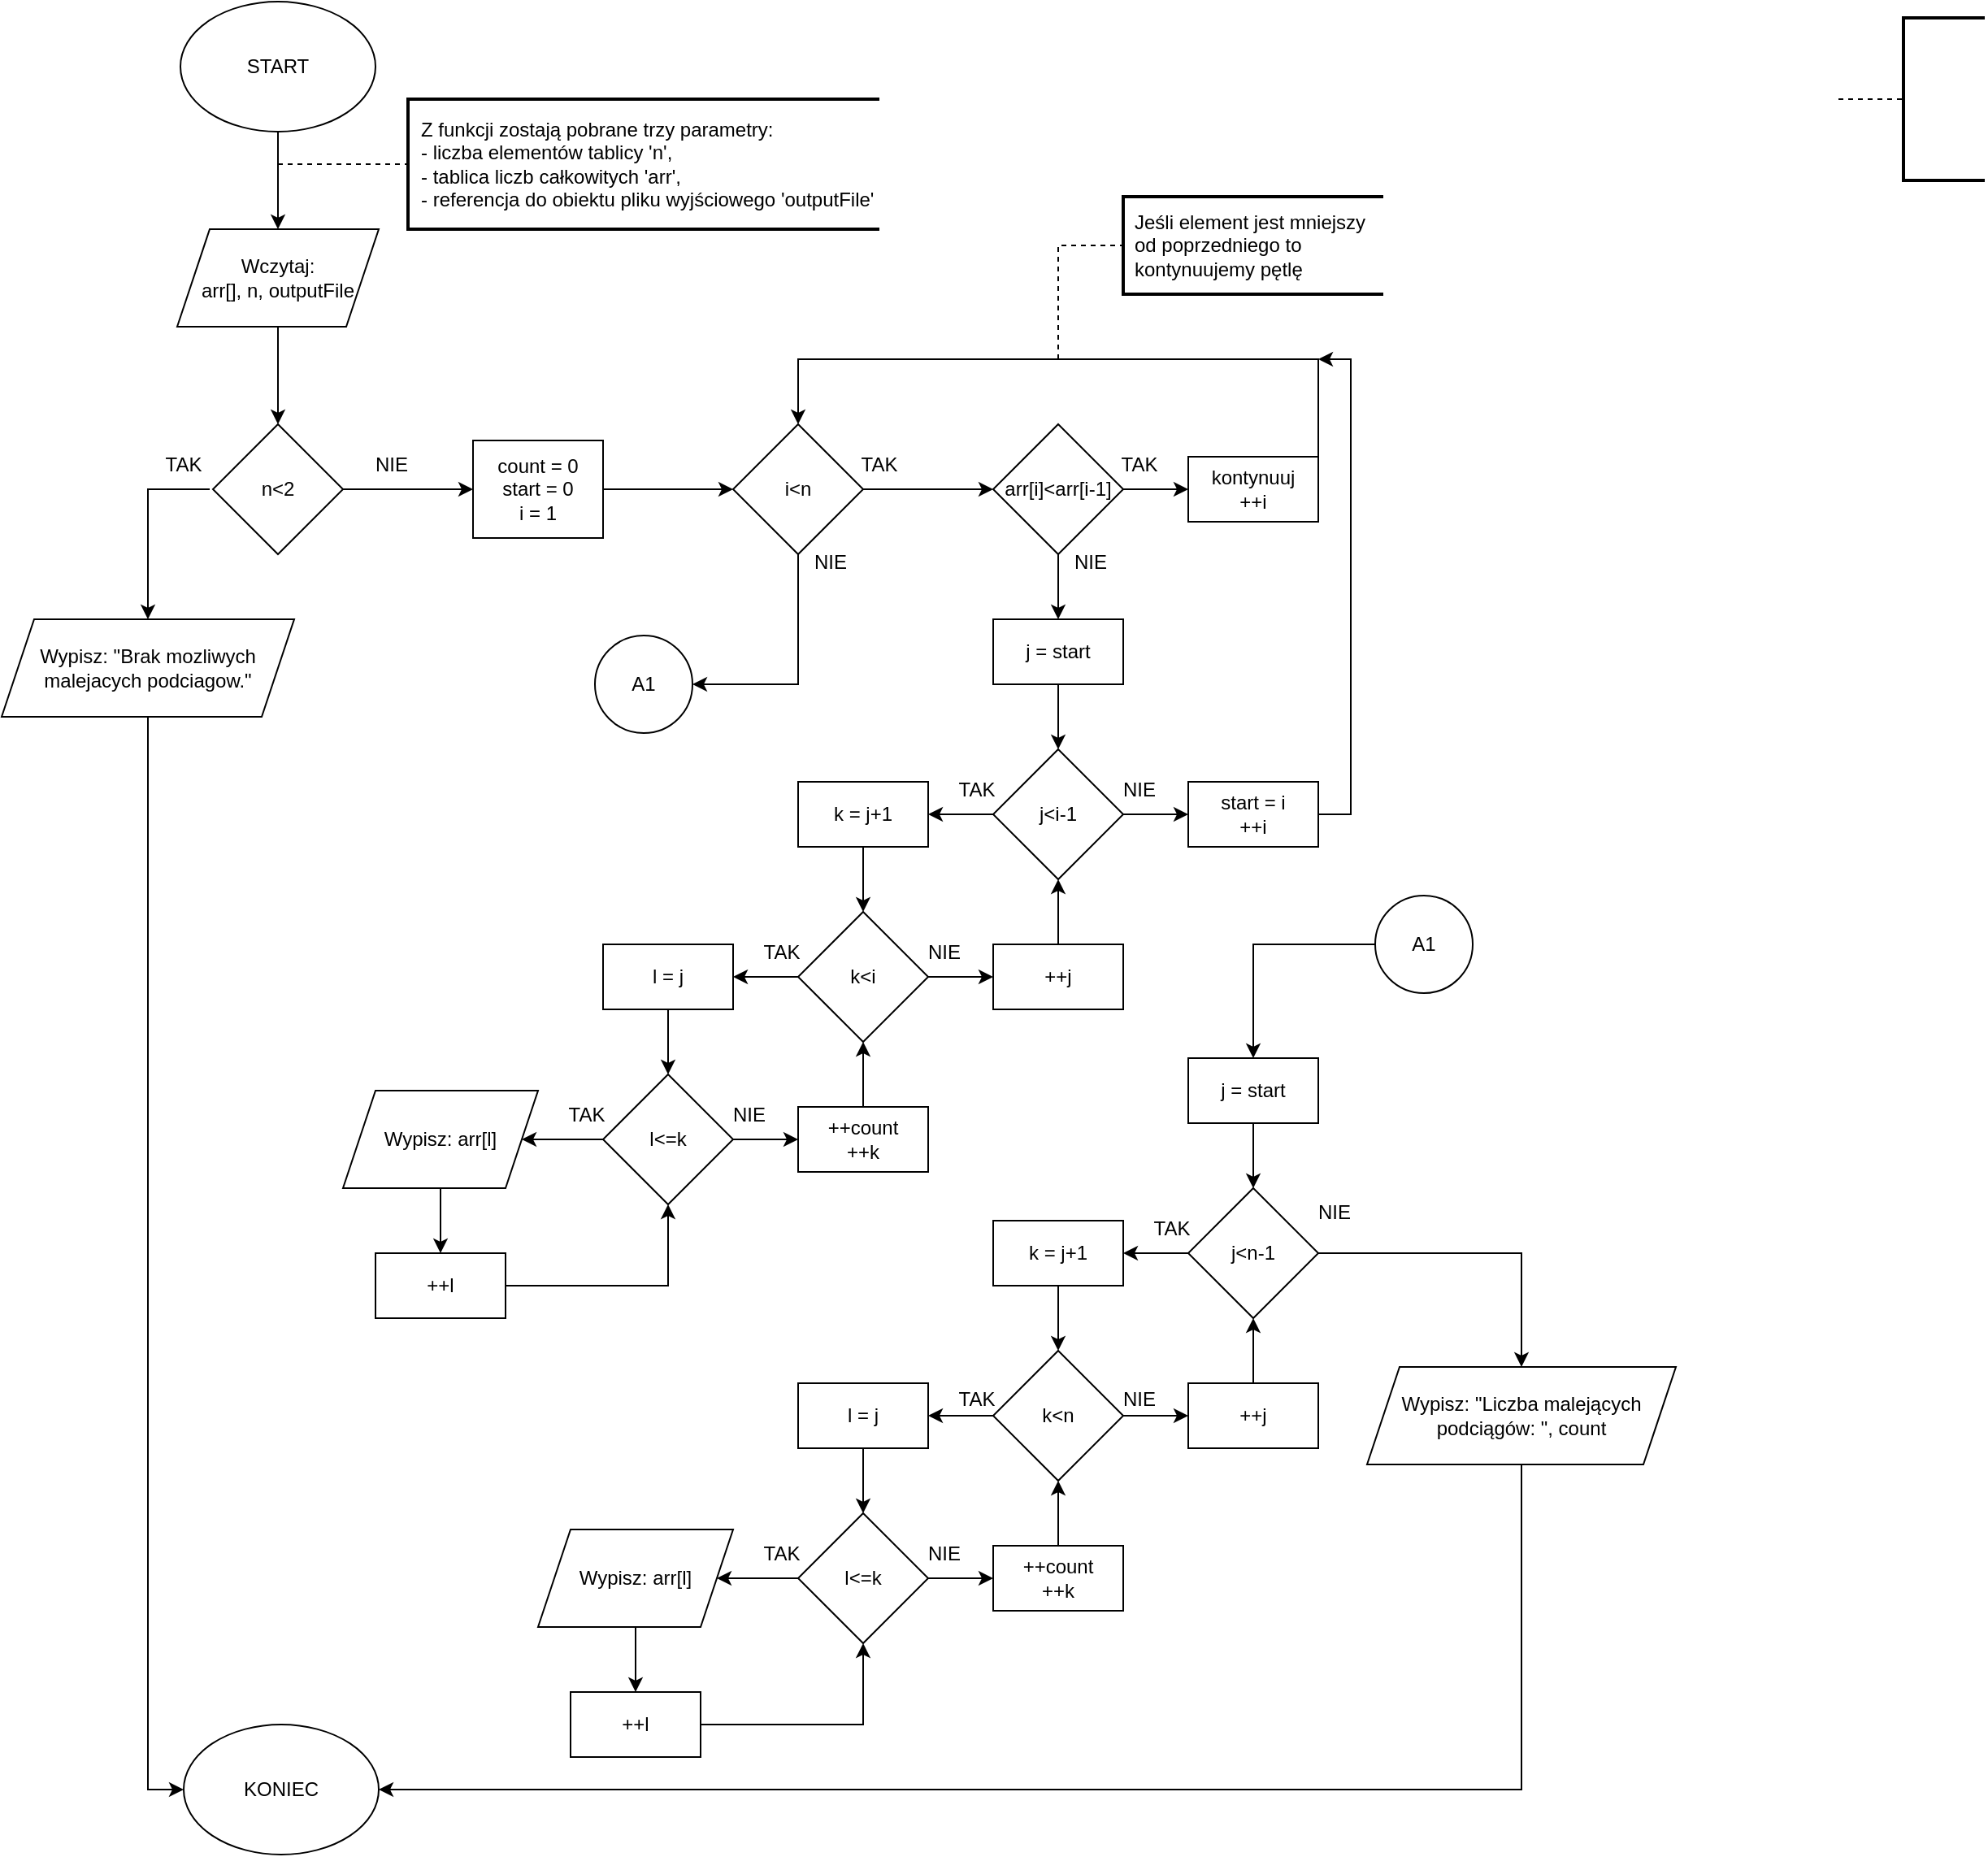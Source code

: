 <mxfile version="26.0.6">
  <diagram id="C5RBs43oDa-KdzZeNtuy" name="Page-1">
    <mxGraphModel dx="1654" dy="797" grid="1" gridSize="10" guides="1" tooltips="1" connect="1" arrows="1" fold="1" page="1" pageScale="1" pageWidth="827" pageHeight="1169" math="0" shadow="0">
      <root>
        <mxCell id="WIyWlLk6GJQsqaUBKTNV-0" />
        <mxCell id="WIyWlLk6GJQsqaUBKTNV-1" parent="WIyWlLk6GJQsqaUBKTNV-0" />
        <mxCell id="246G7zH0tQqrjUR-Yk3Y-15" style="edgeStyle=orthogonalEdgeStyle;rounded=0;orthogonalLoop=1;jettySize=auto;html=1;entryX=0.5;entryY=0;entryDx=0;entryDy=0;" edge="1" parent="WIyWlLk6GJQsqaUBKTNV-1" source="246G7zH0tQqrjUR-Yk3Y-0" target="246G7zH0tQqrjUR-Yk3Y-14">
          <mxGeometry relative="1" as="geometry" />
        </mxCell>
        <mxCell id="246G7zH0tQqrjUR-Yk3Y-0" value="START" style="ellipse;whiteSpace=wrap;html=1;" vertex="1" parent="WIyWlLk6GJQsqaUBKTNV-1">
          <mxGeometry x="120" y="20" width="120" height="80" as="geometry" />
        </mxCell>
        <mxCell id="246G7zH0tQqrjUR-Yk3Y-3" value="" style="strokeWidth=2;html=1;shape=mxgraph.flowchart.annotation_1;align=left;pointerEvents=1;" vertex="1" parent="WIyWlLk6GJQsqaUBKTNV-1">
          <mxGeometry x="260" y="80" width="290" height="80" as="geometry" />
        </mxCell>
        <mxCell id="246G7zH0tQqrjUR-Yk3Y-7" value="" style="endArrow=none;dashed=1;html=1;rounded=0;entryX=0;entryY=0.5;entryDx=0;entryDy=0;entryPerimeter=0;" edge="1" parent="WIyWlLk6GJQsqaUBKTNV-1" target="246G7zH0tQqrjUR-Yk3Y-3">
          <mxGeometry width="50" height="50" relative="1" as="geometry">
            <mxPoint x="180" y="120" as="sourcePoint" />
            <mxPoint x="230" y="130" as="targetPoint" />
          </mxGeometry>
        </mxCell>
        <mxCell id="246G7zH0tQqrjUR-Yk3Y-8" value="Z funkcji zostają pobrane trzy parametry:&lt;br&gt;&lt;div style=&quot;&quot;&gt;&lt;span style=&quot;background-color: transparent; color: light-dark(rgb(0, 0, 0), rgb(255, 255, 255));&quot;&gt;- liczba elementów tablicy &#39;n&#39;,&lt;/span&gt;&lt;/div&gt;- tablica liczb całkowitych &#39;arr&#39;,&lt;br&gt;&lt;span style=&quot;background-color: transparent; color: light-dark(rgb(0, 0, 0), rgb(255, 255, 255));&quot;&gt;- referencja do obiektu pliku wyjściowego &#39;outputFile&#39;&lt;/span&gt;" style="text;html=1;align=left;verticalAlign=middle;whiteSpace=wrap;rounded=0;" vertex="1" parent="WIyWlLk6GJQsqaUBKTNV-1">
          <mxGeometry x="266" y="80" width="290" height="80" as="geometry" />
        </mxCell>
        <mxCell id="246G7zH0tQqrjUR-Yk3Y-9" value="n&amp;lt;2" style="rhombus;whiteSpace=wrap;html=1;" vertex="1" parent="WIyWlLk6GJQsqaUBKTNV-1">
          <mxGeometry x="140" y="280" width="80" height="80" as="geometry" />
        </mxCell>
        <mxCell id="246G7zH0tQqrjUR-Yk3Y-10" value="" style="endArrow=classic;html=1;rounded=0;exitX=0;exitY=0.5;exitDx=0;exitDy=0;entryX=0.5;entryY=0;entryDx=0;entryDy=0;" edge="1" parent="WIyWlLk6GJQsqaUBKTNV-1" target="246G7zH0tQqrjUR-Yk3Y-11">
          <mxGeometry width="50" height="50" relative="1" as="geometry">
            <mxPoint x="138" y="320" as="sourcePoint" />
            <mxPoint x="94" y="330" as="targetPoint" />
            <Array as="points">
              <mxPoint x="100" y="320" />
            </Array>
          </mxGeometry>
        </mxCell>
        <mxCell id="246G7zH0tQqrjUR-Yk3Y-11" value="Wypisz: &quot;Brak mozliwych malejacych podciagow.&quot;" style="shape=parallelogram;perimeter=parallelogramPerimeter;whiteSpace=wrap;html=1;fixedSize=1;" vertex="1" parent="WIyWlLk6GJQsqaUBKTNV-1">
          <mxGeometry x="10" y="400" width="180" height="60" as="geometry" />
        </mxCell>
        <mxCell id="246G7zH0tQqrjUR-Yk3Y-12" value="KONIEC" style="ellipse;whiteSpace=wrap;html=1;" vertex="1" parent="WIyWlLk6GJQsqaUBKTNV-1">
          <mxGeometry x="122" y="1080" width="120" height="80" as="geometry" />
        </mxCell>
        <mxCell id="246G7zH0tQqrjUR-Yk3Y-13" value="" style="endArrow=classic;html=1;rounded=0;exitX=0.5;exitY=1;exitDx=0;exitDy=0;entryX=0;entryY=0.5;entryDx=0;entryDy=0;" edge="1" parent="WIyWlLk6GJQsqaUBKTNV-1" source="246G7zH0tQqrjUR-Yk3Y-11" target="246G7zH0tQqrjUR-Yk3Y-12">
          <mxGeometry width="50" height="50" relative="1" as="geometry">
            <mxPoint x="160" y="530" as="sourcePoint" />
            <mxPoint x="118.0" y="1120" as="targetPoint" />
            <Array as="points">
              <mxPoint x="100" y="1120" />
            </Array>
          </mxGeometry>
        </mxCell>
        <mxCell id="246G7zH0tQqrjUR-Yk3Y-16" style="edgeStyle=orthogonalEdgeStyle;rounded=0;orthogonalLoop=1;jettySize=auto;html=1;entryX=0.5;entryY=0;entryDx=0;entryDy=0;" edge="1" parent="WIyWlLk6GJQsqaUBKTNV-1" source="246G7zH0tQqrjUR-Yk3Y-14" target="246G7zH0tQqrjUR-Yk3Y-9">
          <mxGeometry relative="1" as="geometry" />
        </mxCell>
        <mxCell id="246G7zH0tQqrjUR-Yk3Y-14" value="Wczytaj:&lt;div&gt;arr[], n, outputFile&lt;/div&gt;" style="shape=parallelogram;perimeter=parallelogramPerimeter;whiteSpace=wrap;html=1;fixedSize=1;align=center;" vertex="1" parent="WIyWlLk6GJQsqaUBKTNV-1">
          <mxGeometry x="118" y="160" width="124" height="60" as="geometry" />
        </mxCell>
        <mxCell id="246G7zH0tQqrjUR-Yk3Y-18" value="TAK" style="text;html=1;align=center;verticalAlign=middle;whiteSpace=wrap;rounded=0;" vertex="1" parent="WIyWlLk6GJQsqaUBKTNV-1">
          <mxGeometry x="92" y="290" width="60" height="30" as="geometry" />
        </mxCell>
        <mxCell id="246G7zH0tQqrjUR-Yk3Y-19" value="NIE" style="text;html=1;align=center;verticalAlign=middle;whiteSpace=wrap;rounded=0;" vertex="1" parent="WIyWlLk6GJQsqaUBKTNV-1">
          <mxGeometry x="220" y="290" width="60" height="30" as="geometry" />
        </mxCell>
        <mxCell id="246G7zH0tQqrjUR-Yk3Y-20" value="" style="endArrow=classic;html=1;rounded=0;exitX=0;exitY=1;exitDx=0;exitDy=0;entryX=0;entryY=0.5;entryDx=0;entryDy=0;" edge="1" parent="WIyWlLk6GJQsqaUBKTNV-1" target="246G7zH0tQqrjUR-Yk3Y-21">
          <mxGeometry width="50" height="50" relative="1" as="geometry">
            <mxPoint x="220" y="320" as="sourcePoint" />
            <mxPoint x="342" y="320" as="targetPoint" />
          </mxGeometry>
        </mxCell>
        <mxCell id="246G7zH0tQqrjUR-Yk3Y-23" style="edgeStyle=orthogonalEdgeStyle;rounded=0;orthogonalLoop=1;jettySize=auto;html=1;entryX=0;entryY=0.5;entryDx=0;entryDy=0;" edge="1" parent="WIyWlLk6GJQsqaUBKTNV-1" source="246G7zH0tQqrjUR-Yk3Y-21" target="246G7zH0tQqrjUR-Yk3Y-22">
          <mxGeometry relative="1" as="geometry" />
        </mxCell>
        <mxCell id="246G7zH0tQqrjUR-Yk3Y-21" value="count = 0&lt;div&gt;start = 0&lt;/div&gt;&lt;div&gt;i = 1&lt;/div&gt;" style="rounded=0;whiteSpace=wrap;html=1;" vertex="1" parent="WIyWlLk6GJQsqaUBKTNV-1">
          <mxGeometry x="300" y="290" width="80" height="60" as="geometry" />
        </mxCell>
        <mxCell id="246G7zH0tQqrjUR-Yk3Y-26" style="edgeStyle=orthogonalEdgeStyle;rounded=0;orthogonalLoop=1;jettySize=auto;html=1;entryX=0;entryY=0.5;entryDx=0;entryDy=0;" edge="1" parent="WIyWlLk6GJQsqaUBKTNV-1" source="246G7zH0tQqrjUR-Yk3Y-22" target="246G7zH0tQqrjUR-Yk3Y-25">
          <mxGeometry relative="1" as="geometry" />
        </mxCell>
        <mxCell id="246G7zH0tQqrjUR-Yk3Y-28" style="edgeStyle=orthogonalEdgeStyle;rounded=0;orthogonalLoop=1;jettySize=auto;html=1;entryX=1;entryY=0.5;entryDx=0;entryDy=0;" edge="1" parent="WIyWlLk6GJQsqaUBKTNV-1" source="246G7zH0tQqrjUR-Yk3Y-22" target="246G7zH0tQqrjUR-Yk3Y-82">
          <mxGeometry relative="1" as="geometry">
            <mxPoint x="500" y="410" as="targetPoint" />
            <Array as="points">
              <mxPoint x="500" y="440" />
            </Array>
          </mxGeometry>
        </mxCell>
        <mxCell id="246G7zH0tQqrjUR-Yk3Y-22" value="i&amp;lt;n" style="rhombus;whiteSpace=wrap;html=1;" vertex="1" parent="WIyWlLk6GJQsqaUBKTNV-1">
          <mxGeometry x="460" y="280" width="80" height="80" as="geometry" />
        </mxCell>
        <mxCell id="246G7zH0tQqrjUR-Yk3Y-24" value="TAK" style="text;html=1;align=center;verticalAlign=middle;whiteSpace=wrap;rounded=0;" vertex="1" parent="WIyWlLk6GJQsqaUBKTNV-1">
          <mxGeometry x="520" y="290" width="60" height="30" as="geometry" />
        </mxCell>
        <mxCell id="246G7zH0tQqrjUR-Yk3Y-31" style="edgeStyle=orthogonalEdgeStyle;rounded=0;orthogonalLoop=1;jettySize=auto;html=1;entryX=0;entryY=0.5;entryDx=0;entryDy=0;" edge="1" parent="WIyWlLk6GJQsqaUBKTNV-1" source="246G7zH0tQqrjUR-Yk3Y-25" target="246G7zH0tQqrjUR-Yk3Y-30">
          <mxGeometry relative="1" as="geometry" />
        </mxCell>
        <mxCell id="246G7zH0tQqrjUR-Yk3Y-44" style="edgeStyle=orthogonalEdgeStyle;rounded=0;orthogonalLoop=1;jettySize=auto;html=1;entryX=0.5;entryY=0;entryDx=0;entryDy=0;" edge="1" parent="WIyWlLk6GJQsqaUBKTNV-1" source="246G7zH0tQqrjUR-Yk3Y-25" target="246G7zH0tQqrjUR-Yk3Y-43">
          <mxGeometry relative="1" as="geometry" />
        </mxCell>
        <mxCell id="246G7zH0tQqrjUR-Yk3Y-25" value="arr[i]&amp;lt;arr[i-1]" style="rhombus;whiteSpace=wrap;html=1;" vertex="1" parent="WIyWlLk6GJQsqaUBKTNV-1">
          <mxGeometry x="620" y="280" width="80" height="80" as="geometry" />
        </mxCell>
        <mxCell id="246G7zH0tQqrjUR-Yk3Y-29" value="NIE" style="text;html=1;align=center;verticalAlign=middle;whiteSpace=wrap;rounded=0;" vertex="1" parent="WIyWlLk6GJQsqaUBKTNV-1">
          <mxGeometry x="490" y="350" width="60" height="30" as="geometry" />
        </mxCell>
        <mxCell id="246G7zH0tQqrjUR-Yk3Y-32" style="edgeStyle=orthogonalEdgeStyle;rounded=0;orthogonalLoop=1;jettySize=auto;html=1;entryX=0.5;entryY=0;entryDx=0;entryDy=0;exitX=0.5;exitY=0;exitDx=0;exitDy=0;" edge="1" parent="WIyWlLk6GJQsqaUBKTNV-1" source="246G7zH0tQqrjUR-Yk3Y-30" target="246G7zH0tQqrjUR-Yk3Y-22">
          <mxGeometry relative="1" as="geometry">
            <mxPoint x="660" y="280" as="targetPoint" />
            <Array as="points">
              <mxPoint x="820" y="240" />
              <mxPoint x="500" y="240" />
            </Array>
          </mxGeometry>
        </mxCell>
        <mxCell id="246G7zH0tQqrjUR-Yk3Y-30" value="kontynuuj&lt;div&gt;++i&lt;/div&gt;" style="rounded=0;whiteSpace=wrap;html=1;" vertex="1" parent="WIyWlLk6GJQsqaUBKTNV-1">
          <mxGeometry x="740" y="300" width="80" height="40" as="geometry" />
        </mxCell>
        <mxCell id="246G7zH0tQqrjUR-Yk3Y-34" value="" style="endArrow=none;dashed=1;html=1;rounded=0;entryX=0;entryY=0.5;entryDx=0;entryDy=0;entryPerimeter=0;" edge="1" parent="WIyWlLk6GJQsqaUBKTNV-1" target="246G7zH0tQqrjUR-Yk3Y-36">
          <mxGeometry width="50" height="50" relative="1" as="geometry">
            <mxPoint x="1140" y="80" as="sourcePoint" />
            <mxPoint x="1180" y="70" as="targetPoint" />
          </mxGeometry>
        </mxCell>
        <mxCell id="246G7zH0tQqrjUR-Yk3Y-36" value="" style="strokeWidth=2;html=1;shape=mxgraph.flowchart.annotation_1;align=left;pointerEvents=1;" vertex="1" parent="WIyWlLk6GJQsqaUBKTNV-1">
          <mxGeometry x="1180" y="30" width="50" height="100" as="geometry" />
        </mxCell>
        <mxCell id="246G7zH0tQqrjUR-Yk3Y-37" value="" style="endArrow=none;dashed=1;html=1;rounded=0;entryX=0;entryY=0.5;entryDx=0;entryDy=0;entryPerimeter=0;" edge="1" parent="WIyWlLk6GJQsqaUBKTNV-1" target="246G7zH0tQqrjUR-Yk3Y-38">
          <mxGeometry width="50" height="50" relative="1" as="geometry">
            <mxPoint x="660" y="240" as="sourcePoint" />
            <mxPoint x="940" y="251" as="targetPoint" />
            <Array as="points">
              <mxPoint x="660" y="170" />
            </Array>
          </mxGeometry>
        </mxCell>
        <mxCell id="246G7zH0tQqrjUR-Yk3Y-38" value="" style="strokeWidth=2;html=1;shape=mxgraph.flowchart.annotation_1;align=left;pointerEvents=1;" vertex="1" parent="WIyWlLk6GJQsqaUBKTNV-1">
          <mxGeometry x="700" y="140" width="160" height="60" as="geometry" />
        </mxCell>
        <mxCell id="246G7zH0tQqrjUR-Yk3Y-39" value="Jeśli element jest mniejszy od poprzedniego to kontynuujemy pętlę" style="text;html=1;align=left;verticalAlign=middle;whiteSpace=wrap;rounded=0;" vertex="1" parent="WIyWlLk6GJQsqaUBKTNV-1">
          <mxGeometry x="705" y="150" width="150" height="40" as="geometry" />
        </mxCell>
        <mxCell id="246G7zH0tQqrjUR-Yk3Y-41" value="TAK" style="text;html=1;align=center;verticalAlign=middle;whiteSpace=wrap;rounded=0;" vertex="1" parent="WIyWlLk6GJQsqaUBKTNV-1">
          <mxGeometry x="680" y="290" width="60" height="30" as="geometry" />
        </mxCell>
        <mxCell id="246G7zH0tQqrjUR-Yk3Y-42" value="NIE" style="text;html=1;align=center;verticalAlign=middle;whiteSpace=wrap;rounded=0;" vertex="1" parent="WIyWlLk6GJQsqaUBKTNV-1">
          <mxGeometry x="650" y="350" width="60" height="30" as="geometry" />
        </mxCell>
        <mxCell id="246G7zH0tQqrjUR-Yk3Y-52" style="edgeStyle=orthogonalEdgeStyle;rounded=0;orthogonalLoop=1;jettySize=auto;html=1;entryX=0.5;entryY=0;entryDx=0;entryDy=0;" edge="1" parent="WIyWlLk6GJQsqaUBKTNV-1" source="246G7zH0tQqrjUR-Yk3Y-43" target="246G7zH0tQqrjUR-Yk3Y-46">
          <mxGeometry relative="1" as="geometry" />
        </mxCell>
        <mxCell id="246G7zH0tQqrjUR-Yk3Y-43" value="j = start" style="rounded=0;whiteSpace=wrap;html=1;" vertex="1" parent="WIyWlLk6GJQsqaUBKTNV-1">
          <mxGeometry x="620" y="400" width="80" height="40" as="geometry" />
        </mxCell>
        <mxCell id="246G7zH0tQqrjUR-Yk3Y-49" style="edgeStyle=orthogonalEdgeStyle;rounded=0;orthogonalLoop=1;jettySize=auto;html=1;entryX=0;entryY=0.5;entryDx=0;entryDy=0;" edge="1" parent="WIyWlLk6GJQsqaUBKTNV-1" source="246G7zH0tQqrjUR-Yk3Y-46" target="246G7zH0tQqrjUR-Yk3Y-48">
          <mxGeometry relative="1" as="geometry" />
        </mxCell>
        <mxCell id="246G7zH0tQqrjUR-Yk3Y-55" style="edgeStyle=orthogonalEdgeStyle;rounded=0;orthogonalLoop=1;jettySize=auto;html=1;entryX=1;entryY=0.5;entryDx=0;entryDy=0;" edge="1" parent="WIyWlLk6GJQsqaUBKTNV-1" source="246G7zH0tQqrjUR-Yk3Y-46" target="246G7zH0tQqrjUR-Yk3Y-54">
          <mxGeometry relative="1" as="geometry" />
        </mxCell>
        <mxCell id="246G7zH0tQqrjUR-Yk3Y-46" value="j&amp;lt;i-1" style="rhombus;whiteSpace=wrap;html=1;" vertex="1" parent="WIyWlLk6GJQsqaUBKTNV-1">
          <mxGeometry x="620" y="480" width="80" height="80" as="geometry" />
        </mxCell>
        <mxCell id="246G7zH0tQqrjUR-Yk3Y-47" value="NIE" style="text;html=1;align=center;verticalAlign=middle;whiteSpace=wrap;rounded=0;" vertex="1" parent="WIyWlLk6GJQsqaUBKTNV-1">
          <mxGeometry x="680" y="490" width="60" height="30" as="geometry" />
        </mxCell>
        <mxCell id="246G7zH0tQqrjUR-Yk3Y-50" style="edgeStyle=orthogonalEdgeStyle;rounded=0;orthogonalLoop=1;jettySize=auto;html=1;exitX=1;exitY=0.5;exitDx=0;exitDy=0;" edge="1" parent="WIyWlLk6GJQsqaUBKTNV-1" source="246G7zH0tQqrjUR-Yk3Y-48">
          <mxGeometry relative="1" as="geometry">
            <mxPoint x="820" y="240" as="targetPoint" />
            <Array as="points">
              <mxPoint x="840" y="520" />
              <mxPoint x="840" y="240" />
            </Array>
          </mxGeometry>
        </mxCell>
        <mxCell id="246G7zH0tQqrjUR-Yk3Y-48" value="start = i&lt;br&gt;++i" style="rounded=0;whiteSpace=wrap;html=1;" vertex="1" parent="WIyWlLk6GJQsqaUBKTNV-1">
          <mxGeometry x="740" y="500" width="80" height="40" as="geometry" />
        </mxCell>
        <mxCell id="246G7zH0tQqrjUR-Yk3Y-58" style="edgeStyle=orthogonalEdgeStyle;rounded=0;orthogonalLoop=1;jettySize=auto;html=1;entryX=0.5;entryY=0;entryDx=0;entryDy=0;" edge="1" parent="WIyWlLk6GJQsqaUBKTNV-1" source="246G7zH0tQqrjUR-Yk3Y-54" target="246G7zH0tQqrjUR-Yk3Y-57">
          <mxGeometry relative="1" as="geometry" />
        </mxCell>
        <mxCell id="246G7zH0tQqrjUR-Yk3Y-54" value="k = j+1" style="rounded=0;whiteSpace=wrap;html=1;" vertex="1" parent="WIyWlLk6GJQsqaUBKTNV-1">
          <mxGeometry x="500" y="500" width="80" height="40" as="geometry" />
        </mxCell>
        <mxCell id="246G7zH0tQqrjUR-Yk3Y-56" value="TAK" style="text;html=1;align=center;verticalAlign=middle;whiteSpace=wrap;rounded=0;" vertex="1" parent="WIyWlLk6GJQsqaUBKTNV-1">
          <mxGeometry x="580" y="490" width="60" height="30" as="geometry" />
        </mxCell>
        <mxCell id="246G7zH0tQqrjUR-Yk3Y-60" style="edgeStyle=orthogonalEdgeStyle;rounded=0;orthogonalLoop=1;jettySize=auto;html=1;entryX=0;entryY=0.5;entryDx=0;entryDy=0;" edge="1" parent="WIyWlLk6GJQsqaUBKTNV-1" source="246G7zH0tQqrjUR-Yk3Y-57" target="246G7zH0tQqrjUR-Yk3Y-59">
          <mxGeometry relative="1" as="geometry" />
        </mxCell>
        <mxCell id="246G7zH0tQqrjUR-Yk3Y-65" style="edgeStyle=orthogonalEdgeStyle;rounded=0;orthogonalLoop=1;jettySize=auto;html=1;entryX=1;entryY=0.5;entryDx=0;entryDy=0;" edge="1" parent="WIyWlLk6GJQsqaUBKTNV-1" source="246G7zH0tQqrjUR-Yk3Y-57" target="246G7zH0tQqrjUR-Yk3Y-64">
          <mxGeometry relative="1" as="geometry" />
        </mxCell>
        <mxCell id="246G7zH0tQqrjUR-Yk3Y-57" value="k&amp;lt;i" style="rhombus;whiteSpace=wrap;html=1;" vertex="1" parent="WIyWlLk6GJQsqaUBKTNV-1">
          <mxGeometry x="500" y="580" width="80" height="80" as="geometry" />
        </mxCell>
        <mxCell id="246G7zH0tQqrjUR-Yk3Y-61" style="edgeStyle=orthogonalEdgeStyle;rounded=0;orthogonalLoop=1;jettySize=auto;html=1;entryX=0.5;entryY=1;entryDx=0;entryDy=0;" edge="1" parent="WIyWlLk6GJQsqaUBKTNV-1" source="246G7zH0tQqrjUR-Yk3Y-59" target="246G7zH0tQqrjUR-Yk3Y-46">
          <mxGeometry relative="1" as="geometry" />
        </mxCell>
        <mxCell id="246G7zH0tQqrjUR-Yk3Y-59" value="++j" style="rounded=0;whiteSpace=wrap;html=1;" vertex="1" parent="WIyWlLk6GJQsqaUBKTNV-1">
          <mxGeometry x="620" y="600" width="80" height="40" as="geometry" />
        </mxCell>
        <mxCell id="246G7zH0tQqrjUR-Yk3Y-62" value="NIE" style="text;html=1;align=center;verticalAlign=middle;whiteSpace=wrap;rounded=0;" vertex="1" parent="WIyWlLk6GJQsqaUBKTNV-1">
          <mxGeometry x="560" y="590" width="60" height="30" as="geometry" />
        </mxCell>
        <mxCell id="246G7zH0tQqrjUR-Yk3Y-63" value="TAK" style="text;html=1;align=center;verticalAlign=middle;whiteSpace=wrap;rounded=0;" vertex="1" parent="WIyWlLk6GJQsqaUBKTNV-1">
          <mxGeometry x="460" y="590" width="60" height="30" as="geometry" />
        </mxCell>
        <mxCell id="246G7zH0tQqrjUR-Yk3Y-67" style="edgeStyle=orthogonalEdgeStyle;rounded=0;orthogonalLoop=1;jettySize=auto;html=1;entryX=0.5;entryY=0;entryDx=0;entryDy=0;" edge="1" parent="WIyWlLk6GJQsqaUBKTNV-1" source="246G7zH0tQqrjUR-Yk3Y-64" target="246G7zH0tQqrjUR-Yk3Y-66">
          <mxGeometry relative="1" as="geometry" />
        </mxCell>
        <mxCell id="246G7zH0tQqrjUR-Yk3Y-64" value="l = j" style="rounded=0;whiteSpace=wrap;html=1;" vertex="1" parent="WIyWlLk6GJQsqaUBKTNV-1">
          <mxGeometry x="380" y="600" width="80" height="40" as="geometry" />
        </mxCell>
        <mxCell id="246G7zH0tQqrjUR-Yk3Y-69" style="edgeStyle=orthogonalEdgeStyle;rounded=0;orthogonalLoop=1;jettySize=auto;html=1;entryX=0;entryY=0.5;entryDx=0;entryDy=0;" edge="1" parent="WIyWlLk6GJQsqaUBKTNV-1" source="246G7zH0tQqrjUR-Yk3Y-66" target="246G7zH0tQqrjUR-Yk3Y-68">
          <mxGeometry relative="1" as="geometry" />
        </mxCell>
        <mxCell id="246G7zH0tQqrjUR-Yk3Y-73" style="edgeStyle=orthogonalEdgeStyle;rounded=0;orthogonalLoop=1;jettySize=auto;html=1;" edge="1" parent="WIyWlLk6GJQsqaUBKTNV-1" source="246G7zH0tQqrjUR-Yk3Y-66" target="246G7zH0tQqrjUR-Yk3Y-72">
          <mxGeometry relative="1" as="geometry" />
        </mxCell>
        <mxCell id="246G7zH0tQqrjUR-Yk3Y-66" value="l&amp;lt;=k" style="rhombus;whiteSpace=wrap;html=1;" vertex="1" parent="WIyWlLk6GJQsqaUBKTNV-1">
          <mxGeometry x="380" y="680" width="80" height="80" as="geometry" />
        </mxCell>
        <mxCell id="246G7zH0tQqrjUR-Yk3Y-70" style="edgeStyle=orthogonalEdgeStyle;rounded=0;orthogonalLoop=1;jettySize=auto;html=1;entryX=0.5;entryY=1;entryDx=0;entryDy=0;" edge="1" parent="WIyWlLk6GJQsqaUBKTNV-1" source="246G7zH0tQqrjUR-Yk3Y-68" target="246G7zH0tQqrjUR-Yk3Y-57">
          <mxGeometry relative="1" as="geometry" />
        </mxCell>
        <mxCell id="246G7zH0tQqrjUR-Yk3Y-68" value="&lt;div&gt;++count&lt;/div&gt;++k" style="rounded=0;whiteSpace=wrap;html=1;" vertex="1" parent="WIyWlLk6GJQsqaUBKTNV-1">
          <mxGeometry x="500" y="700" width="80" height="40" as="geometry" />
        </mxCell>
        <mxCell id="246G7zH0tQqrjUR-Yk3Y-71" value="NIE" style="text;html=1;align=center;verticalAlign=middle;whiteSpace=wrap;rounded=0;" vertex="1" parent="WIyWlLk6GJQsqaUBKTNV-1">
          <mxGeometry x="440" y="690" width="60" height="30" as="geometry" />
        </mxCell>
        <mxCell id="246G7zH0tQqrjUR-Yk3Y-78" style="edgeStyle=orthogonalEdgeStyle;rounded=0;orthogonalLoop=1;jettySize=auto;html=1;entryX=0.5;entryY=0;entryDx=0;entryDy=0;" edge="1" parent="WIyWlLk6GJQsqaUBKTNV-1" source="246G7zH0tQqrjUR-Yk3Y-72" target="246G7zH0tQqrjUR-Yk3Y-77">
          <mxGeometry relative="1" as="geometry" />
        </mxCell>
        <mxCell id="246G7zH0tQqrjUR-Yk3Y-72" value="Wypisz: arr[l]" style="shape=parallelogram;perimeter=parallelogramPerimeter;whiteSpace=wrap;html=1;fixedSize=1;" vertex="1" parent="WIyWlLk6GJQsqaUBKTNV-1">
          <mxGeometry x="220" y="690" width="120" height="60" as="geometry" />
        </mxCell>
        <mxCell id="246G7zH0tQqrjUR-Yk3Y-76" value="TAK" style="text;html=1;align=center;verticalAlign=middle;whiteSpace=wrap;rounded=0;" vertex="1" parent="WIyWlLk6GJQsqaUBKTNV-1">
          <mxGeometry x="340" y="690" width="60" height="30" as="geometry" />
        </mxCell>
        <mxCell id="246G7zH0tQqrjUR-Yk3Y-79" style="edgeStyle=orthogonalEdgeStyle;rounded=0;orthogonalLoop=1;jettySize=auto;html=1;entryX=0.5;entryY=1;entryDx=0;entryDy=0;" edge="1" parent="WIyWlLk6GJQsqaUBKTNV-1" source="246G7zH0tQqrjUR-Yk3Y-77" target="246G7zH0tQqrjUR-Yk3Y-66">
          <mxGeometry relative="1" as="geometry" />
        </mxCell>
        <mxCell id="246G7zH0tQqrjUR-Yk3Y-77" value="++l" style="rounded=0;whiteSpace=wrap;html=1;" vertex="1" parent="WIyWlLk6GJQsqaUBKTNV-1">
          <mxGeometry x="240" y="790" width="80" height="40" as="geometry" />
        </mxCell>
        <mxCell id="246G7zH0tQqrjUR-Yk3Y-82" value="A1" style="ellipse;whiteSpace=wrap;html=1;aspect=fixed;" vertex="1" parent="WIyWlLk6GJQsqaUBKTNV-1">
          <mxGeometry x="375" y="410" width="60" height="60" as="geometry" />
        </mxCell>
        <mxCell id="246G7zH0tQqrjUR-Yk3Y-83" value="A1" style="ellipse;whiteSpace=wrap;html=1;aspect=fixed;" vertex="1" parent="WIyWlLk6GJQsqaUBKTNV-1">
          <mxGeometry x="855" y="570" width="60" height="60" as="geometry" />
        </mxCell>
        <mxCell id="246G7zH0tQqrjUR-Yk3Y-84" value="" style="endArrow=classic;html=1;rounded=0;exitX=0;exitY=0.5;exitDx=0;exitDy=0;" edge="1" parent="WIyWlLk6GJQsqaUBKTNV-1" source="246G7zH0tQqrjUR-Yk3Y-83" target="246G7zH0tQqrjUR-Yk3Y-85">
          <mxGeometry width="50" height="50" relative="1" as="geometry">
            <mxPoint x="790" y="720" as="sourcePoint" />
            <mxPoint x="780" y="670" as="targetPoint" />
            <Array as="points">
              <mxPoint x="780" y="600" />
            </Array>
          </mxGeometry>
        </mxCell>
        <mxCell id="246G7zH0tQqrjUR-Yk3Y-91" style="edgeStyle=orthogonalEdgeStyle;rounded=0;orthogonalLoop=1;jettySize=auto;html=1;entryX=0.5;entryY=0;entryDx=0;entryDy=0;" edge="1" parent="WIyWlLk6GJQsqaUBKTNV-1" source="246G7zH0tQqrjUR-Yk3Y-85" target="246G7zH0tQqrjUR-Yk3Y-86">
          <mxGeometry relative="1" as="geometry" />
        </mxCell>
        <mxCell id="246G7zH0tQqrjUR-Yk3Y-85" value="j = start" style="rounded=0;whiteSpace=wrap;html=1;" vertex="1" parent="WIyWlLk6GJQsqaUBKTNV-1">
          <mxGeometry x="740" y="670" width="80" height="40" as="geometry" />
        </mxCell>
        <mxCell id="246G7zH0tQqrjUR-Yk3Y-99" style="edgeStyle=orthogonalEdgeStyle;rounded=0;orthogonalLoop=1;jettySize=auto;html=1;" edge="1" parent="WIyWlLk6GJQsqaUBKTNV-1" source="246G7zH0tQqrjUR-Yk3Y-86" target="246G7zH0tQqrjUR-Yk3Y-88">
          <mxGeometry relative="1" as="geometry" />
        </mxCell>
        <mxCell id="246G7zH0tQqrjUR-Yk3Y-86" value="j&amp;lt;n-1" style="rhombus;whiteSpace=wrap;html=1;" vertex="1" parent="WIyWlLk6GJQsqaUBKTNV-1">
          <mxGeometry x="740" y="750" width="80" height="80" as="geometry" />
        </mxCell>
        <mxCell id="246G7zH0tQqrjUR-Yk3Y-87" value="NIE" style="text;html=1;align=center;verticalAlign=middle;whiteSpace=wrap;rounded=0;" vertex="1" parent="WIyWlLk6GJQsqaUBKTNV-1">
          <mxGeometry x="800" y="750" width="60" height="30" as="geometry" />
        </mxCell>
        <mxCell id="246G7zH0tQqrjUR-Yk3Y-88" value="Wypisz: &quot;Liczba malejących podciągów: &quot;, count" style="shape=parallelogram;perimeter=parallelogramPerimeter;whiteSpace=wrap;html=1;fixedSize=1;" vertex="1" parent="WIyWlLk6GJQsqaUBKTNV-1">
          <mxGeometry x="850" y="860" width="190" height="60" as="geometry" />
        </mxCell>
        <mxCell id="246G7zH0tQqrjUR-Yk3Y-90" value="" style="endArrow=classic;html=1;rounded=0;exitX=0.5;exitY=1;exitDx=0;exitDy=0;entryX=1;entryY=0.5;entryDx=0;entryDy=0;" edge="1" parent="WIyWlLk6GJQsqaUBKTNV-1" source="246G7zH0tQqrjUR-Yk3Y-88" target="246G7zH0tQqrjUR-Yk3Y-12">
          <mxGeometry width="50" height="50" relative="1" as="geometry">
            <mxPoint x="880" y="1110" as="sourcePoint" />
            <mxPoint x="680" y="1110" as="targetPoint" />
            <Array as="points">
              <mxPoint x="945" y="1120" />
            </Array>
          </mxGeometry>
        </mxCell>
        <mxCell id="246G7zH0tQqrjUR-Yk3Y-92" value="TAK" style="text;html=1;align=center;verticalAlign=middle;whiteSpace=wrap;rounded=0;" vertex="1" parent="WIyWlLk6GJQsqaUBKTNV-1">
          <mxGeometry x="700" y="760" width="60" height="30" as="geometry" />
        </mxCell>
        <mxCell id="246G7zH0tQqrjUR-Yk3Y-93" value="" style="endArrow=classic;html=1;rounded=0;exitX=0;exitY=0.5;exitDx=0;exitDy=0;entryX=1;entryY=0.5;entryDx=0;entryDy=0;" edge="1" parent="WIyWlLk6GJQsqaUBKTNV-1" source="246G7zH0tQqrjUR-Yk3Y-86" target="246G7zH0tQqrjUR-Yk3Y-94">
          <mxGeometry width="50" height="50" relative="1" as="geometry">
            <mxPoint x="650" y="890" as="sourcePoint" />
            <mxPoint x="700" y="790" as="targetPoint" />
          </mxGeometry>
        </mxCell>
        <mxCell id="246G7zH0tQqrjUR-Yk3Y-101" style="edgeStyle=orthogonalEdgeStyle;rounded=0;orthogonalLoop=1;jettySize=auto;html=1;entryX=0.5;entryY=0;entryDx=0;entryDy=0;" edge="1" parent="WIyWlLk6GJQsqaUBKTNV-1" source="246G7zH0tQqrjUR-Yk3Y-94" target="246G7zH0tQqrjUR-Yk3Y-95">
          <mxGeometry relative="1" as="geometry" />
        </mxCell>
        <mxCell id="246G7zH0tQqrjUR-Yk3Y-94" value="k = j+1" style="rounded=0;whiteSpace=wrap;html=1;" vertex="1" parent="WIyWlLk6GJQsqaUBKTNV-1">
          <mxGeometry x="620" y="770" width="80" height="40" as="geometry" />
        </mxCell>
        <mxCell id="246G7zH0tQqrjUR-Yk3Y-97" style="edgeStyle=orthogonalEdgeStyle;rounded=0;orthogonalLoop=1;jettySize=auto;html=1;entryX=0;entryY=0.5;entryDx=0;entryDy=0;" edge="1" parent="WIyWlLk6GJQsqaUBKTNV-1" source="246G7zH0tQqrjUR-Yk3Y-95" target="246G7zH0tQqrjUR-Yk3Y-96">
          <mxGeometry relative="1" as="geometry" />
        </mxCell>
        <mxCell id="246G7zH0tQqrjUR-Yk3Y-102" style="edgeStyle=orthogonalEdgeStyle;rounded=0;orthogonalLoop=1;jettySize=auto;html=1;entryX=1;entryY=0.5;entryDx=0;entryDy=0;" edge="1" parent="WIyWlLk6GJQsqaUBKTNV-1" source="246G7zH0tQqrjUR-Yk3Y-95" target="246G7zH0tQqrjUR-Yk3Y-104">
          <mxGeometry relative="1" as="geometry">
            <mxPoint x="580.0" y="890" as="targetPoint" />
          </mxGeometry>
        </mxCell>
        <mxCell id="246G7zH0tQqrjUR-Yk3Y-95" value="k&amp;lt;n" style="rhombus;whiteSpace=wrap;html=1;" vertex="1" parent="WIyWlLk6GJQsqaUBKTNV-1">
          <mxGeometry x="620" y="850" width="80" height="80" as="geometry" />
        </mxCell>
        <mxCell id="246G7zH0tQqrjUR-Yk3Y-100" style="edgeStyle=orthogonalEdgeStyle;rounded=0;orthogonalLoop=1;jettySize=auto;html=1;entryX=0.5;entryY=1;entryDx=0;entryDy=0;" edge="1" parent="WIyWlLk6GJQsqaUBKTNV-1" source="246G7zH0tQqrjUR-Yk3Y-96" target="246G7zH0tQqrjUR-Yk3Y-86">
          <mxGeometry relative="1" as="geometry" />
        </mxCell>
        <mxCell id="246G7zH0tQqrjUR-Yk3Y-96" value="++j" style="rounded=0;whiteSpace=wrap;html=1;" vertex="1" parent="WIyWlLk6GJQsqaUBKTNV-1">
          <mxGeometry x="740" y="870" width="80" height="40" as="geometry" />
        </mxCell>
        <mxCell id="246G7zH0tQqrjUR-Yk3Y-98" value="NIE" style="text;html=1;align=center;verticalAlign=middle;whiteSpace=wrap;rounded=0;" vertex="1" parent="WIyWlLk6GJQsqaUBKTNV-1">
          <mxGeometry x="680" y="865" width="60" height="30" as="geometry" />
        </mxCell>
        <mxCell id="246G7zH0tQqrjUR-Yk3Y-103" value="TAK" style="text;html=1;align=center;verticalAlign=middle;whiteSpace=wrap;rounded=0;" vertex="1" parent="WIyWlLk6GJQsqaUBKTNV-1">
          <mxGeometry x="580" y="865" width="60" height="30" as="geometry" />
        </mxCell>
        <mxCell id="246G7zH0tQqrjUR-Yk3Y-109" style="edgeStyle=orthogonalEdgeStyle;rounded=0;orthogonalLoop=1;jettySize=auto;html=1;entryX=0.5;entryY=0;entryDx=0;entryDy=0;" edge="1" parent="WIyWlLk6GJQsqaUBKTNV-1" source="246G7zH0tQqrjUR-Yk3Y-104" target="246G7zH0tQqrjUR-Yk3Y-105">
          <mxGeometry relative="1" as="geometry" />
        </mxCell>
        <mxCell id="246G7zH0tQqrjUR-Yk3Y-104" value="l = j" style="rounded=0;whiteSpace=wrap;html=1;" vertex="1" parent="WIyWlLk6GJQsqaUBKTNV-1">
          <mxGeometry x="500" y="870" width="80" height="40" as="geometry" />
        </mxCell>
        <mxCell id="246G7zH0tQqrjUR-Yk3Y-107" style="edgeStyle=orthogonalEdgeStyle;rounded=0;orthogonalLoop=1;jettySize=auto;html=1;entryX=0;entryY=0.5;entryDx=0;entryDy=0;" edge="1" parent="WIyWlLk6GJQsqaUBKTNV-1" source="246G7zH0tQqrjUR-Yk3Y-105" target="246G7zH0tQqrjUR-Yk3Y-106">
          <mxGeometry relative="1" as="geometry" />
        </mxCell>
        <mxCell id="246G7zH0tQqrjUR-Yk3Y-113" style="edgeStyle=orthogonalEdgeStyle;rounded=0;orthogonalLoop=1;jettySize=auto;html=1;entryX=1;entryY=0.5;entryDx=0;entryDy=0;" edge="1" parent="WIyWlLk6GJQsqaUBKTNV-1" source="246G7zH0tQqrjUR-Yk3Y-105" target="246G7zH0tQqrjUR-Yk3Y-111">
          <mxGeometry relative="1" as="geometry" />
        </mxCell>
        <mxCell id="246G7zH0tQqrjUR-Yk3Y-105" value="l&amp;lt;=k" style="rhombus;whiteSpace=wrap;html=1;" vertex="1" parent="WIyWlLk6GJQsqaUBKTNV-1">
          <mxGeometry x="500" y="950" width="80" height="80" as="geometry" />
        </mxCell>
        <mxCell id="246G7zH0tQqrjUR-Yk3Y-108" style="edgeStyle=orthogonalEdgeStyle;rounded=0;orthogonalLoop=1;jettySize=auto;html=1;entryX=0.5;entryY=1;entryDx=0;entryDy=0;" edge="1" parent="WIyWlLk6GJQsqaUBKTNV-1" source="246G7zH0tQqrjUR-Yk3Y-106" target="246G7zH0tQqrjUR-Yk3Y-95">
          <mxGeometry relative="1" as="geometry" />
        </mxCell>
        <mxCell id="246G7zH0tQqrjUR-Yk3Y-106" value="&lt;div&gt;++count&lt;/div&gt;++k" style="rounded=0;whiteSpace=wrap;html=1;" vertex="1" parent="WIyWlLk6GJQsqaUBKTNV-1">
          <mxGeometry x="620" y="970" width="80" height="40" as="geometry" />
        </mxCell>
        <mxCell id="246G7zH0tQqrjUR-Yk3Y-110" style="edgeStyle=orthogonalEdgeStyle;rounded=0;orthogonalLoop=1;jettySize=auto;html=1;entryX=0.5;entryY=0;entryDx=0;entryDy=0;" edge="1" parent="WIyWlLk6GJQsqaUBKTNV-1" source="246G7zH0tQqrjUR-Yk3Y-111" target="246G7zH0tQqrjUR-Yk3Y-112">
          <mxGeometry relative="1" as="geometry" />
        </mxCell>
        <mxCell id="246G7zH0tQqrjUR-Yk3Y-111" value="Wypisz: arr[l]" style="shape=parallelogram;perimeter=parallelogramPerimeter;whiteSpace=wrap;html=1;fixedSize=1;" vertex="1" parent="WIyWlLk6GJQsqaUBKTNV-1">
          <mxGeometry x="340" y="960" width="120" height="60" as="geometry" />
        </mxCell>
        <mxCell id="246G7zH0tQqrjUR-Yk3Y-114" style="edgeStyle=orthogonalEdgeStyle;rounded=0;orthogonalLoop=1;jettySize=auto;html=1;entryX=0.5;entryY=1;entryDx=0;entryDy=0;" edge="1" parent="WIyWlLk6GJQsqaUBKTNV-1" source="246G7zH0tQqrjUR-Yk3Y-112" target="246G7zH0tQqrjUR-Yk3Y-105">
          <mxGeometry relative="1" as="geometry" />
        </mxCell>
        <mxCell id="246G7zH0tQqrjUR-Yk3Y-112" value="++l" style="rounded=0;whiteSpace=wrap;html=1;" vertex="1" parent="WIyWlLk6GJQsqaUBKTNV-1">
          <mxGeometry x="360" y="1060" width="80" height="40" as="geometry" />
        </mxCell>
        <mxCell id="246G7zH0tQqrjUR-Yk3Y-117" value="TAK" style="text;html=1;align=center;verticalAlign=middle;whiteSpace=wrap;rounded=0;" vertex="1" parent="WIyWlLk6GJQsqaUBKTNV-1">
          <mxGeometry x="460" y="960" width="60" height="30" as="geometry" />
        </mxCell>
        <mxCell id="246G7zH0tQqrjUR-Yk3Y-118" value="NIE" style="text;html=1;align=center;verticalAlign=middle;whiteSpace=wrap;rounded=0;" vertex="1" parent="WIyWlLk6GJQsqaUBKTNV-1">
          <mxGeometry x="560" y="960" width="60" height="30" as="geometry" />
        </mxCell>
      </root>
    </mxGraphModel>
  </diagram>
</mxfile>
